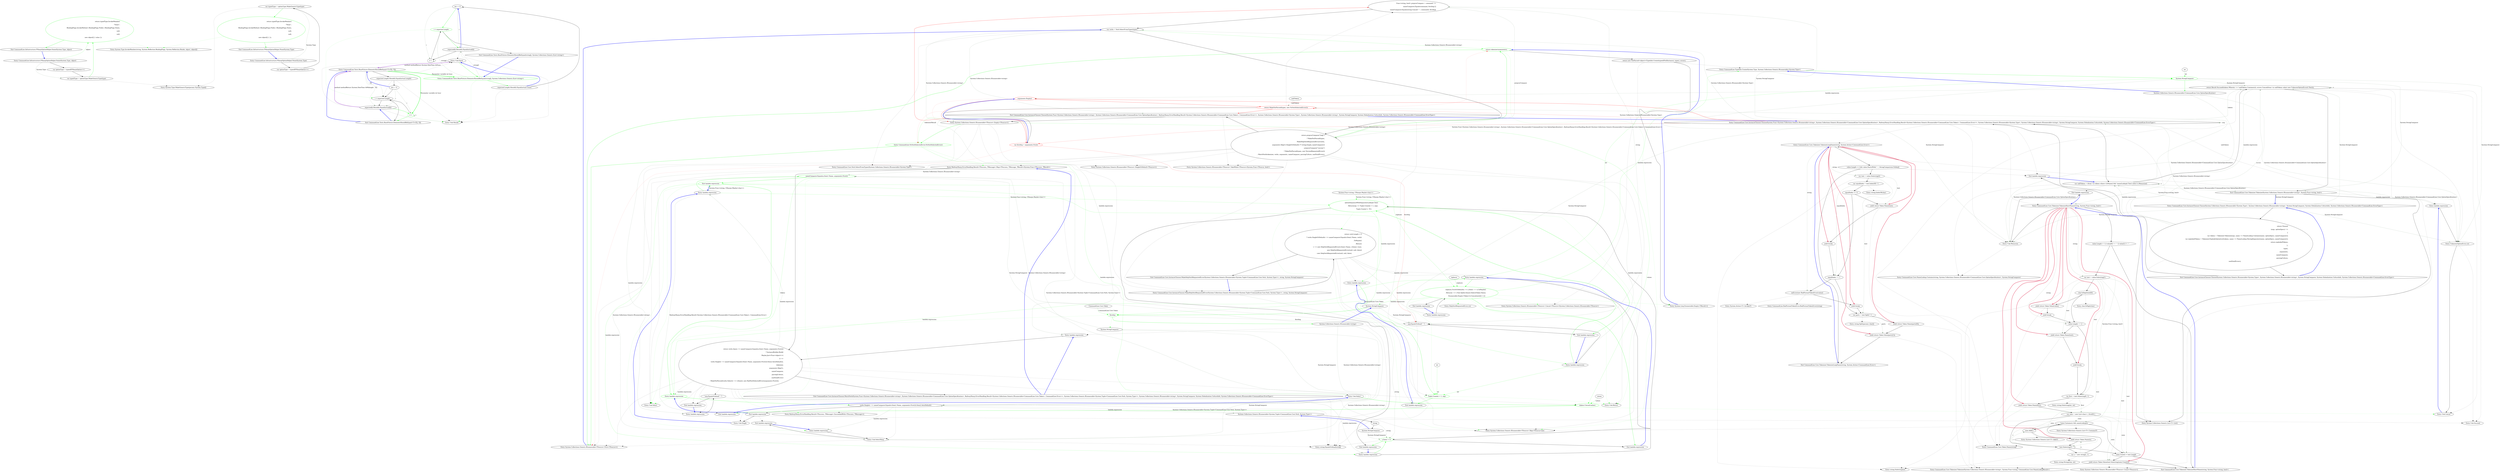 digraph  {
d7 [label="return typedType.InvokeMember(\r\n                ''Some'',\r\n                BindingFlags.InvokeMethod | BindingFlags.Public | BindingFlags.Static,\r\n                null,\r\n                null,\r\n                new object[] { value });", span="18-23", cluster="CommandLine.Infrastructure.FSharpOptionHelper.Some(System.Type, object)", color=green, community=0];
d4 [label="Entry CommandLine.Infrastructure.FSharpOptionHelper.Some(System.Type, object)", span="13-13", cluster="CommandLine.Infrastructure.FSharpOptionHelper.Some(System.Type, object)"];
d6 [label="var typedType = optionType.MakeGenericType(type)", span="16-16", cluster="CommandLine.Infrastructure.FSharpOptionHelper.Some(System.Type, object)"];
d8 [label="Exit CommandLine.Infrastructure.FSharpOptionHelper.Some(System.Type, object)", span="13-13", cluster="CommandLine.Infrastructure.FSharpOptionHelper.Some(System.Type, object)"];
d10 [label="Entry System.Type.InvokeMember(string, System.Reflection.BindingFlags, System.Reflection.Binder, object, object[])", span="0-0", cluster="System.Type.InvokeMember(string, System.Reflection.BindingFlags, System.Reflection.Binder, object, object[])"];
d14 [label="return typedType.InvokeMember(\r\n                ''None'',\r\n                BindingFlags.InvokeMethod | BindingFlags.Public | BindingFlags.Static,\r\n                null,\r\n                null,\r\n                new object[] { });", span="31-36", cluster="CommandLine.Infrastructure.FSharpOptionHelper.None(System.Type)", color=green, community=0];
d13 [label="var typedType = optionType.MakeGenericType(type)", span="29-29", cluster="CommandLine.Infrastructure.FSharpOptionHelper.None(System.Type)"];
d15 [label="Exit CommandLine.Infrastructure.FSharpOptionHelper.None(System.Type)", span="26-26", cluster="CommandLine.Infrastructure.FSharpOptionHelper.None(System.Type)"];
d5 [label="var optionType = typeof(FSharpOption<>)", span="15-15", cluster="CommandLine.Infrastructure.FSharpOptionHelper.Some(System.Type, object)"];
d9 [label="Entry System.Type.MakeGenericType(params System.Type[])", span="0-0", cluster="System.Type.MakeGenericType(params System.Type[])"];
d11 [label="Entry CommandLine.Infrastructure.FSharpOptionHelper.None(System.Type)", span="26-26", cluster="CommandLine.Infrastructure.FSharpOptionHelper.None(System.Type)"];
d12 [label="var optionType = typeof(FSharpOption<>)", span="28-28", cluster="CommandLine.Infrastructure.FSharpOptionHelper.None(System.Type)"];
m0_11 [label="int i = 0", span="51-51", cluster="CommandLine.Tests.BaseFixture.ElementsShouldBeEqual(string[], System.Collections.Generic.IList<string>)", file="FSharpOptionHelperTests.cs"];
m0_12 [label="i < expected.Length", span="51-51", cluster="CommandLine.Tests.BaseFixture.ElementsShouldBeEqual(string[], System.Collections.Generic.IList<string>)", color=green, community=0, file="FSharpOptionHelperTests.cs"];
m0_13 [label="expected[i].Should().Equal(actual[i])", span="53-53", cluster="CommandLine.Tests.BaseFixture.ElementsShouldBeEqual(string[], System.Collections.Generic.IList<string>)", file="FSharpOptionHelperTests.cs"];
m0_7 [label="Entry Unk.Should", span="", cluster="Unk.Should", file="FSharpOptionHelperTests.cs"];
m0_8 [label="Entry Unk.Equal", span="", cluster="Unk.Equal", file="FSharpOptionHelperTests.cs"];
m0_9 [label="Entry CommandLine.Tests.BaseFixture.ElementsShouldBeEqual(string[], System.Collections.Generic.IList<string>)", span="48-48", cluster="CommandLine.Tests.BaseFixture.ElementsShouldBeEqual(string[], System.Collections.Generic.IList<string>)", color=green, community=0, file="FSharpOptionHelperTests.cs"];
m0_10 [label="expected.Length.Should().Equal(actual.Count)", span="50-50", cluster="CommandLine.Tests.BaseFixture.ElementsShouldBeEqual(string[], System.Collections.Generic.IList<string>)", file="FSharpOptionHelperTests.cs"];
m0_3 [label="i < expected.Length", span="42-42", cluster="CommandLine.Tests.BaseFixture.ElementsShouldBeEqual<T>(T[], T[])", file="FSharpOptionHelperTests.cs"];
m0_4 [label="expected[i].Should().Equal(actual[i])", span="44-44", cluster="CommandLine.Tests.BaseFixture.ElementsShouldBeEqual<T>(T[], T[])", file="FSharpOptionHelperTests.cs"];
m0_5 [label="i++", span="42-42", cluster="CommandLine.Tests.BaseFixture.ElementsShouldBeEqual<T>(T[], T[])", color=green, community=0, file="FSharpOptionHelperTests.cs"];
m0_6 [label="Exit CommandLine.Tests.BaseFixture.ElementsShouldBeEqual<T>(T[], T[])", span="39-39", cluster="CommandLine.Tests.BaseFixture.ElementsShouldBeEqual<T>(T[], T[])", file="FSharpOptionHelperTests.cs"];
m0_0 [label="Entry CommandLine.Tests.BaseFixture.ElementsShouldBeEqual<T>(T[], T[])", span="39-39", cluster="CommandLine.Tests.BaseFixture.ElementsShouldBeEqual<T>(T[], T[])", file="FSharpOptionHelperTests.cs"];
m0_1 [label="expected.Length.Should().Equal(actual.Length)", span="41-41", cluster="CommandLine.Tests.BaseFixture.ElementsShouldBeEqual<T>(T[], T[])", file="FSharpOptionHelperTests.cs"];
m0_2 [label="int i = 0", span="42-42", cluster="CommandLine.Tests.BaseFixture.ElementsShouldBeEqual<T>(T[], T[])", file="FSharpOptionHelperTests.cs"];
m0_14 [label="i++", span="51-51", cluster="CommandLine.Tests.BaseFixture.ElementsShouldBeEqual(string[], System.Collections.Generic.IList<string>)", file="FSharpOptionHelperTests.cs"];
m0_15 [label="Exit CommandLine.Tests.BaseFixture.ElementsShouldBeEqual(string[], System.Collections.Generic.IList<string>)", span="48-48", cluster="CommandLine.Tests.BaseFixture.ElementsShouldBeEqual(string[], System.Collections.Generic.IList<string>)", file="FSharpOptionHelperTests.cs"];
m1_22 [label="Func<string, bool> preprocCompare = command =>\r\n                    nameComparer.Equals(command, firstArg) ||\r\n                    nameComparer.Equals(string.Concat(''--'', command), firstArg)", span="50-52", cluster="CommandLine.Core.InstanceChooser.Choose(System.Func<System.Collections.Generic.IEnumerable<string>, System.Collections.Generic.IEnumerable<CommandLine.Core.OptionSpecification>, RailwaySharp.ErrorHandling.Result<System.Collections.Generic.IEnumerable<CommandLine.Core.Token>, CommandLine.Error>>, System.Collections.Generic.IEnumerable<System.Type>, System.Collections.Generic.IEnumerable<string>, System.StringComparer, System.Globalization.CultureInfo, System.Collections.Generic.IEnumerable<CommandLine.ErrorType>)", file="TypeConverter.cs"];
m1_66 [label="Entry lambda expression", span="54-54", cluster="lambda expression", file="TypeConverter.cs"];
m1_133 [label="Entry string.Split(params char[])", span="0-0", cluster="string.Split(params char[])", file="TypeConverter.cs"];
m1_28 [label="return tokenizer(arguments);", span="43-43", cluster="CommandLine.Core.Tokenizer.PreprocessDashDash(System.Collections.Generic.IEnumerable<string>, System.Func<System.Collections.Generic.IEnumerable<string>, RailwaySharp.ErrorHandling.Result<System.Collections.Generic.IEnumerable<CommandLine.Core.Token>, CommandLine.Error>>)", file="TypeConverter.cs", color=green, community=0];
m1_77 [label="return new NotParsed<object>(TypeInfo.Create(typeof(NullInstance), types), errors);", span="102-102", cluster="CommandLine.Core.InstanceChooser.MakeNotParsed(System.Collections.Generic.IEnumerable<System.Type>, params CommandLine.Error[])", file="TypeConverter.cs"];
m1_78 [label="Entry System.Linq.Enumerable.Empty<TResult>()", span="0-0", cluster="System.Linq.Enumerable.Empty<TResult>()", file="TypeConverter.cs"];
m1_23 [label="var verbs = Verb.SelectFromTypes(types)", span="54-54", cluster="CommandLine.Core.InstanceChooser.Choose(System.Func<System.Collections.Generic.IEnumerable<string>, System.Collections.Generic.IEnumerable<CommandLine.Core.OptionSpecification>, RailwaySharp.ErrorHandling.Result<System.Collections.Generic.IEnumerable<CommandLine.Core.Token>, CommandLine.Error>>, System.Collections.Generic.IEnumerable<System.Type>, System.Collections.Generic.IEnumerable<string>, System.StringComparer, System.Globalization.CultureInfo, System.Collections.Generic.IEnumerable<CommandLine.ErrorType>)", file="TypeConverter.cs"];
m1_24 [label="return preprocCompare(''help'')\r\n                ? MakeNotParsed(types,\r\n                    MakeHelpVerbRequestedError(verbs,\r\n                        arguments.Skip(1).SingleOrDefault() ?? string.Empty, nameComparer))\r\n                : preprocCompare(''version'')\r\n                    ? MakeNotParsed(types, new VersionRequestedError())\r\n                    : MatchVerb(tokenizer, verbs, arguments, nameComparer, parsingCulture, nonFatalErrors);", span="56-62", cluster="CommandLine.Core.InstanceChooser.Choose(System.Func<System.Collections.Generic.IEnumerable<string>, System.Collections.Generic.IEnumerable<CommandLine.Core.OptionSpecification>, RailwaySharp.ErrorHandling.Result<System.Collections.Generic.IEnumerable<CommandLine.Core.Token>, CommandLine.Error>>, System.Collections.Generic.IEnumerable<System.Type>, System.Collections.Generic.IEnumerable<string>, System.StringComparer, System.Globalization.CultureInfo, System.Collections.Generic.IEnumerable<CommandLine.ErrorType>)", file="TypeConverter.cs"];
m1_27 [label="Entry CommandLine.NoVerbSelectedError.NoVerbSelectedError()", span="446-446", cluster="CommandLine.NoVerbSelectedError.NoVerbSelectedError()", color=green, community=0, file="TypeConverter.cs"];
m1_25 [label="Exit CommandLine.Core.InstanceChooser.Choose(System.Func<System.Collections.Generic.IEnumerable<string>, System.Collections.Generic.IEnumerable<CommandLine.Core.OptionSpecification>, RailwaySharp.ErrorHandling.Result<System.Collections.Generic.IEnumerable<CommandLine.Core.Token>, CommandLine.Error>>, System.Collections.Generic.IEnumerable<System.Type>, System.Collections.Generic.IEnumerable<string>, System.StringComparer, System.Globalization.CultureInfo, System.Collections.Generic.IEnumerable<CommandLine.ErrorType>)", span="35-35", cluster="CommandLine.Core.InstanceChooser.Choose(System.Func<System.Collections.Generic.IEnumerable<string>, System.Collections.Generic.IEnumerable<CommandLine.Core.OptionSpecification>, RailwaySharp.ErrorHandling.Result<System.Collections.Generic.IEnumerable<CommandLine.Core.Token>, CommandLine.Error>>, System.Collections.Generic.IEnumerable<System.Type>, System.Collections.Generic.IEnumerable<string>, System.StringComparer, System.Globalization.CultureInfo, System.Collections.Generic.IEnumerable<CommandLine.ErrorType>)", file="TypeConverter.cs"];
m1_26 [label="Entry System.Collections.Generic.IEnumerable<TSource>.Empty<TSource>()", span="31-31", cluster="System.Collections.Generic.IEnumerable<TSource>.Empty<TSource>()", file="TypeConverter.cs"];
m1_29 [label="Entry System.Collections.Generic.IEnumerable<TSource>.First<TSource>()", span="0-0", cluster="System.Collections.Generic.IEnumerable<TSource>.First<TSource>()", file="TypeConverter.cs"];
m1_14 [label="Entry CommandLine.Core.NameLookup.Contains(string, System.Collections.Generic.IEnumerable<CommandLine.Core.OptionSpecification>, System.StringComparer)", span="18-18", cluster="CommandLine.Core.NameLookup.Contains(string, System.Collections.Generic.IEnumerable<CommandLine.Core.OptionSpecification>, System.StringComparer)", file="TypeConverter.cs"];
m1_114 [label="Entry System.Collections.Generic.List<T>.Contains(T)", span="0-0", cluster="System.Collections.Generic.List<T>.Contains(T)", file="TypeConverter.cs"];
m1_131 [label="Entry CommandLine.BadFormatTokenError.BadFormatTokenError(string)", span="196-196", cluster="CommandLine.BadFormatTokenError.BadFormatTokenError(string)", file="TypeConverter.cs"];
m1_50 [label="Entry lambda expression", span="73-73", cluster="lambda expression", file="TypeConverter.cs"];
m1_10 [label="Entry CommandLine.Core.Tokenizer.TokenizeLongName(string, System.Action<CommandLine.Error>)", span="112-112", cluster="CommandLine.Core.Tokenizer.TokenizeLongName(string, System.Action<CommandLine.Error>)", file="TypeConverter.cs"];
m1_51 [label="nameComparer.Equals(a.Item1.Name, arguments.First())", span="73-73", cluster="lambda expression", color=green, community=0, file="TypeConverter.cs"];
m1_52 [label="Exit lambda expression", span="73-73", cluster="lambda expression", color=green, community=0, file="TypeConverter.cs"];
m1_53 [label="Entry lambda expression", span="76-77", cluster="lambda expression", color=green, community=0, file="TypeConverter.cs"];
m1_54 [label="verbs.Single(v => nameComparer.Equals(v.Item1.Name, arguments.First())).Item2.AutoDefault()", span="77-77", cluster="lambda expression", file="TypeConverter.cs"];
m1_55 [label="Exit lambda expression", span="76-77", cluster="lambda expression", file="TypeConverter.cs"];
m1_56 [label="Entry Unk.Single", span="", cluster="Unk.Single", file="TypeConverter.cs"];
m1_45 [label="!arg.EqualsOrdinal(''--'')", span="40-40", cluster="lambda expression", file="TypeConverter.cs"];
m1_46 [label="Exit lambda expression", span="40-40", cluster="lambda expression", file="TypeConverter.cs"];
m1_58 [label="Entry lambda expression", span="77-77", cluster="lambda expression", file="TypeConverter.cs"];
m1_8 [label="Exit lambda expression", span="22-27", cluster="lambda expression", file="TypeConverter.cs"];
m1_49 [label="Exit lambda expression", span="41-41", cluster="lambda expression", file="TypeConverter.cs"];
m1_30 [label="Entry CommandLine.Core.Verb.SelectFromTypes(System.Collections.Generic.IEnumerable<System.Type>)", span="40-40", cluster="CommandLine.Core.Verb.SelectFromTypes(System.Collections.Generic.IEnumerable<System.Type>)", file="TypeConverter.cs"];
m1_44 [label="Entry lambda expression", span="40-40", cluster="lambda expression", file="TypeConverter.cs"];
m1_18 [label="Entry Unk.Succeed", span="", cluster="Unk.Succeed", file="TypeConverter.cs"];
m1_9 [label="Entry CommandLine.Core.Tokenizer.Tokenize(System.Collections.Generic.IEnumerable<string>, System.Func<string, CommandLine.Core.NameLookupResult>)", span="13-13", cluster="CommandLine.Core.Tokenizer.Tokenize(System.Collections.Generic.IEnumerable<string>, System.Func<string, CommandLine.Core.NameLookupResult>)", file="TypeConverter.cs"];
m1_32 [label="Entry System.Collections.Generic.IEnumerable<TSource>.Skip<TSource>(int)", span="0-0", cluster="System.Collections.Generic.IEnumerable<TSource>.Skip<TSource>(int)", file="TypeConverter.cs"];
m1_31 [label="Entry System.Collections.Generic.IEnumerable<TSource>.TakeWhile<TSource>(System.Func<TSource, bool>)", span="0-0", cluster="System.Collections.Generic.IEnumerable<TSource>.TakeWhile<TSource>(System.Func<TSource, bool>)", file="TypeConverter.cs"];
m1_13 [label="Exit lambda expression", span="24-24", cluster="lambda expression", file="TypeConverter.cs"];
m1_111 [label="Entry CommandLine.Core.Token.Name(string)", span="19-19", cluster="CommandLine.Core.Token.Name(string)", file="TypeConverter.cs"];
m1_69 [label="Entry Unk.Return", span="", cluster="Unk.Return", file="TypeConverter.cs"];
m1_79 [label="Entry System.Collections.Generic.IEnumerable<TSource>.Concat<TSource>(System.Collections.Generic.IEnumerable<TSource>)", span="0-0", cluster="System.Collections.Generic.IEnumerable<TSource>.Concat<TSource>(System.Collections.Generic.IEnumerable<TSource>)", file="TypeConverter.cs"];
m1_15 [label="Entry lambda expression", span="25-25", cluster="lambda expression", file="TypeConverter.cs"];
m1_48 [label="tokens.Concat(values)", span="41-41", cluster="lambda expression", file="TypeConverter.cs", color=green, community=0];
m1_60 [label="Exit lambda expression", span="77-77", cluster="lambda expression", file="TypeConverter.cs"];
m1_113 [label="Entry string.String(char, int)", span="0-0", cluster="string.String(char, int)", file="TypeConverter.cs"];
m1_68 [label="Exit lambda expression", span="54-54", cluster="lambda expression", file="TypeConverter.cs"];
m1_112 [label="Entry string.Substring(int, int)", span="0-0", cluster="string.Substring(int, int)", file="TypeConverter.cs"];
m1_35 [label="Entry Unk.Select", span="", cluster="Unk.Select", file="TypeConverter.cs"];
m1_40 [label="Entry string.EqualsOrdinal(string)", span="35-35", cluster="string.EqualsOrdinal(string)", file="TypeConverter.cs"];
m1_67 [label="Tuple.Create(i + 1, sep)", span="54-54", cluster="lambda expression", file="TypeConverter.cs", color=green, community=0];
m1_41 [label="Entry lambda expression", span="39-39", cluster="lambda expression", file="TypeConverter.cs"];
m1_64 [label="return verb.Length > 0\r\n                ? verbs.SingleOrDefault(v => nameComparer.Equals(v.Item1.Name, verb))\r\n                        .ToMaybe()\r\n                        .Return(\r\n                            v => new HelpVerbRequestedError(v.Item1.Name, v.Item2, true),\r\n                            new HelpVerbRequestedError(null, null, false))\r\n                : new HelpVerbRequestedError(null, null, false);", span="91-97", cluster="CommandLine.Core.InstanceChooser.MakeHelpVerbRequestedError(System.Collections.Generic.IEnumerable<System.Tuple<CommandLine.Core.Verb, System.Type>>, string, System.StringComparer)", file="TypeConverter.cs"];
m1_19 [label="arguments.Empty()", span="43-43", cluster="CommandLine.Core.InstanceChooser.Choose(System.Func<System.Collections.Generic.IEnumerable<string>, System.Collections.Generic.IEnumerable<CommandLine.Core.OptionSpecification>, RailwaySharp.ErrorHandling.Result<System.Collections.Generic.IEnumerable<CommandLine.Core.Token>, CommandLine.Error>>, System.Collections.Generic.IEnumerable<System.Type>, System.Collections.Generic.IEnumerable<string>, System.StringComparer, System.Globalization.CultureInfo, System.Collections.Generic.IEnumerable<CommandLine.ErrorType>)", file="TypeConverter.cs", color=red, community=0];
m1_5 [label="return Result.Succeed(tokens.Where(x => !unkTokens.Contains(x)), errors.Concat(from t in unkTokens select new UnknownOptionError(t.Text)));", span="30-30", cluster="CommandLine.Core.Tokenizer.Tokenize(System.Collections.Generic.IEnumerable<string>, System.Func<string, bool>)", file="TypeConverter.cs"];
m1_12 [label="Entry Unk.Memorize", span="", cluster="Unk.Memorize", file="TypeConverter.cs"];
m1_6 [label="Exit CommandLine.Core.Tokenizer.Tokenize(System.Collections.Generic.IEnumerable<string>, System.Func<string, bool>)", span="13-13", cluster="CommandLine.Core.Tokenizer.Tokenize(System.Collections.Generic.IEnumerable<string>, System.Func<string, bool>)", file="TypeConverter.cs"];
m1_16 [label="Entry UnknownOptionError.cstr", span="", cluster="UnknownOptionError.cstr", file="TypeConverter.cs"];
m1_4 [label="var unkTokens = (from t in tokens where t.IsName() && !nameLookup(t.Text) select t).Memorize()", span="28-28", cluster="CommandLine.Core.Tokenizer.Tokenize(System.Collections.Generic.IEnumerable<string>, System.Func<string, bool>)", file="TypeConverter.cs"];
m1_11 [label="Entry CommandLine.Core.Tokenizer.TokenizeShortName(string, System.Func<string, bool>)", span="67-67", cluster="CommandLine.Core.Tokenizer.TokenizeShortName(string, System.Func<string, bool>)", file="TypeConverter.cs"];
m1_7 [label="Entry System.Collections.Generic.List<T>.List()", span="0-0", cluster="System.Collections.Generic.List<T>.List()", file="TypeConverter.cs"];
m1_17 [label="Entry Unk.Concat", span="", cluster="Unk.Concat", file="TypeConverter.cs"];
m1_38 [label="arg.EqualsOrdinal(''--'')", span="37-37", cluster="lambda expression", file="TypeConverter.cs"];
m1_37 [label="Entry lambda expression", span="37-37", cluster="lambda expression", file="TypeConverter.cs"];
m1_39 [label="Exit lambda expression", span="37-37", cluster="lambda expression", file="TypeConverter.cs"];
m1_59 [label="Entry Unk.SelectMany", span="", cluster="Unk.SelectMany", file="TypeConverter.cs"];
m1_61 [label="Entry lambda expression", span="83-83", cluster="lambda expression", file="TypeConverter.cs"];
m1_62 [label="optionSequenceWithSeparatorLookup(t.Text)\r\n                    .Return(sep => Tuple.Create(i + 1, sep),\r\n                        Tuple.Create(-1, '\0'))", span="53-55", cluster="lambda expression", file="TypeConverter.cs", color=green, community=0];
m1_63 [label="Exit lambda expression", span="83-83", cluster="lambda expression", file="TypeConverter.cs"];
m1_71 [label="x.Item1 < 0", span="55-55", cluster="lambda expression", file="TypeConverter.cs", color=green, community=0];
m1_70 [label="Entry lambda expression", span="92-92", cluster="lambda expression", file="TypeConverter.cs"];
m1_73 [label="Entry lambda expression", span="95-95", cluster="lambda expression", file="TypeConverter.cs"];
m1_72 [label="Exit lambda expression", span="92-92", cluster="lambda expression", file="TypeConverter.cs"];
m1_74 [label="replaces.FirstOrDefault(x => x.Item1 == i).ToMaybe()\r\n                            .Return(r => t.Text.Split(r.Item2).Select(Token.Value),\r\n                                Enumerable.Empty<Token>().Concat(new[]{ t }))", span="58-60", cluster="lambda expression", file="TypeConverter.cs", color=green, community=0];
m1_75 [label="Exit lambda expression", span="95-95", cluster="lambda expression", file="TypeConverter.cs"];
m1_47 [label="Entry Unk.Select", span="", cluster="Unk.Select", file="TypeConverter.cs"];
m1_80 [label="Entry CommandLine.TypeInfo.Create(System.Type, System.Collections.Generic.IEnumerable<System.Type>)", span="34-34", cluster="CommandLine.TypeInfo.Create(System.Type, System.Collections.Generic.IEnumerable<System.Type>)", file="TypeConverter.cs"];
m1_83 [label="System.StringComparer", span="", cluster="lambda expression", file="TypeConverter.cs"];
m1_81 [label="System.StringComparer", span="", cluster="lambda expression", color=green, community=0, file="TypeConverter.cs"];
m1_82 [label="System.Collections.Generic.IEnumerable<CommandLine.Core.OptionSpecification>", span="", cluster="lambda expression", file="TypeConverter.cs"];
m1_84 [label=firstArg, span="", cluster="lambda expression", color=green, community=0, file="TypeConverter.cs"];
m1_85 [label="System.Collections.Generic.IEnumerable<string>", span="", cluster="lambda expression", file="TypeConverter.cs"];
m1_87 [label="System.Collections.Generic.IEnumerable<System.Tuple<CommandLine.Core.Verb, System.Type>>", span="", cluster="lambda expression", file="TypeConverter.cs"];
m1_43 [label="Exit CommandLine.Core.InstanceChooser.MatchVerb(System.Func<System.Collections.Generic.IEnumerable<string>, System.Collections.Generic.IEnumerable<CommandLine.Core.OptionSpecification>, RailwaySharp.ErrorHandling.Result<System.Collections.Generic.IEnumerable<CommandLine.Core.Token>, CommandLine.Error>>, System.Collections.Generic.IEnumerable<System.Tuple<CommandLine.Core.Verb, System.Type>>, System.Collections.Generic.IEnumerable<string>, System.StringComparer, System.Globalization.CultureInfo, System.Collections.Generic.IEnumerable<CommandLine.ErrorType>)", span="65-65", cluster="CommandLine.Core.InstanceChooser.MatchVerb(System.Func<System.Collections.Generic.IEnumerable<string>, System.Collections.Generic.IEnumerable<CommandLine.Core.OptionSpecification>, RailwaySharp.ErrorHandling.Result<System.Collections.Generic.IEnumerable<CommandLine.Core.Token>, CommandLine.Error>>, System.Collections.Generic.IEnumerable<System.Tuple<CommandLine.Core.Verb, System.Type>>, System.Collections.Generic.IEnumerable<string>, System.StringComparer, System.Globalization.CultureInfo, System.Collections.Generic.IEnumerable<CommandLine.ErrorType>)", file="TypeConverter.cs"];
m1_42 [label="return verbs.Any(a => nameComparer.Equals(a.Item1.Name, arguments.First()))\r\n                ? InstanceBuilder.Build(\r\n                    Maybe.Just<Func<object>>(\r\n                        () =>\r\n                            verbs.Single(v => nameComparer.Equals(v.Item1.Name, arguments.First())).Item2.AutoDefault()),\r\n                    tokenizer,\r\n                    arguments.Skip(1),\r\n                    nameComparer,\r\n                    parsingCulture,\r\n                    nonFatalErrors)\r\n                : MakeNotParsed(verbs.Select(v => v.Item2), new BadVerbSelectedError(arguments.First()));", span="73-83", cluster="CommandLine.Core.InstanceChooser.MatchVerb(System.Func<System.Collections.Generic.IEnumerable<string>, System.Collections.Generic.IEnumerable<CommandLine.Core.OptionSpecification>, RailwaySharp.ErrorHandling.Result<System.Collections.Generic.IEnumerable<CommandLine.Core.Token>, CommandLine.Error>>, System.Collections.Generic.IEnumerable<System.Tuple<CommandLine.Core.Verb, System.Type>>, System.Collections.Generic.IEnumerable<string>, System.StringComparer, System.Globalization.CultureInfo, System.Collections.Generic.IEnumerable<CommandLine.ErrorType>)", file="TypeConverter.cs"];
m1_89 [label="System.StringComparer", span="", cluster="lambda expression", file="TypeConverter.cs"];
m1_88 [label=string, span="", cluster="lambda expression", file="TypeConverter.cs"];
m1_20 [label="return MakeNotParsed(types, new NoVerbSelectedError());", span="45-45", cluster="CommandLine.Core.InstanceChooser.Choose(System.Func<System.Collections.Generic.IEnumerable<string>, System.Collections.Generic.IEnumerable<CommandLine.Core.OptionSpecification>, RailwaySharp.ErrorHandling.Result<System.Collections.Generic.IEnumerable<CommandLine.Core.Token>, CommandLine.Error>>, System.Collections.Generic.IEnumerable<System.Type>, System.Collections.Generic.IEnumerable<string>, System.StringComparer, System.Globalization.CultureInfo, System.Collections.Generic.IEnumerable<CommandLine.ErrorType>)", file="TypeConverter.cs", color=red, community=0];
m1_21 [label="var firstArg = arguments.First()", span="48-48", cluster="CommandLine.Core.InstanceChooser.Choose(System.Func<System.Collections.Generic.IEnumerable<string>, System.Collections.Generic.IEnumerable<CommandLine.Core.OptionSpecification>, RailwaySharp.ErrorHandling.Result<System.Collections.Generic.IEnumerable<CommandLine.Core.Token>, CommandLine.Error>>, System.Collections.Generic.IEnumerable<System.Type>, System.Collections.Generic.IEnumerable<string>, System.StringComparer, System.Globalization.CultureInfo, System.Collections.Generic.IEnumerable<CommandLine.ErrorType>)", file="TypeConverter.cs", color=red, community=0];
m1_34 [label="Entry CommandLine.Core.InstanceChooser.MakeHelpVerbRequestedError(System.Collections.Generic.IEnumerable<System.Tuple<CommandLine.Core.Verb, System.Type>>, string, System.StringComparer)", span="86-86", cluster="CommandLine.Core.InstanceChooser.MakeHelpVerbRequestedError(System.Collections.Generic.IEnumerable<System.Tuple<CommandLine.Core.Verb, System.Type>>, string, System.StringComparer)", file="TypeConverter.cs"];
m1_118 [label="var text = value.Substring(2)", span="118-118", cluster="CommandLine.Core.Tokenizer.TokenizeLongName(string, System.Action<CommandLine.Error>)", file="TypeConverter.cs"];
m1_117 [label="value.Length > 2 && value.StartsWith(''--'', StringComparison.Ordinal)", span="116-116", cluster="CommandLine.Core.Tokenizer.TokenizeLongName(string, System.Action<CommandLine.Error>)", file="TypeConverter.cs"];
m1_128 [label="yield return Token.Value(parts[1]);", span="132-132", cluster="CommandLine.Core.Tokenizer.TokenizeLongName(string, System.Action<CommandLine.Error>)", file="TypeConverter.cs"];
m1_121 [label="yield return Token.Name(text);", span="122-122", cluster="CommandLine.Core.Tokenizer.TokenizeLongName(string, System.Action<CommandLine.Error>)", file="TypeConverter.cs"];
m1_122 [label="yield break;", span="123-123", cluster="CommandLine.Core.Tokenizer.TokenizeLongName(string, System.Action<CommandLine.Error>)", file="TypeConverter.cs"];
m1_125 [label="yield break;", span="128-128", cluster="CommandLine.Core.Tokenizer.TokenizeLongName(string, System.Action<CommandLine.Error>)", file="TypeConverter.cs"];
m1_127 [label="yield return Token.Name(parts[0]);", span="131-131", cluster="CommandLine.Core.Tokenizer.TokenizeLongName(string, System.Action<CommandLine.Error>)", file="TypeConverter.cs"];
m1_124 [label="onError(new BadFormatTokenError(value))", span="127-127", cluster="CommandLine.Core.Tokenizer.TokenizeLongName(string, System.Action<CommandLine.Error>)", file="TypeConverter.cs"];
m1_119 [label="var equalIndex = text.IndexOf('=')", span="119-119", cluster="CommandLine.Core.Tokenizer.TokenizeLongName(string, System.Action<CommandLine.Error>)", file="TypeConverter.cs"];
m1_126 [label="var parts = text.Split('=')", span="130-130", cluster="CommandLine.Core.Tokenizer.TokenizeLongName(string, System.Action<CommandLine.Error>)", file="TypeConverter.cs"];
m1_120 [label="equalIndex <= 0", span="120-120", cluster="CommandLine.Core.Tokenizer.TokenizeLongName(string, System.Action<CommandLine.Error>)", file="TypeConverter.cs"];
m1_123 [label="equalIndex == 1", span="125-125", cluster="CommandLine.Core.Tokenizer.TokenizeLongName(string, System.Action<CommandLine.Error>)", file="TypeConverter.cs"];
m1_129 [label="Exit CommandLine.Core.Tokenizer.TokenizeLongName(string, System.Action<CommandLine.Error>)", span="112-112", cluster="CommandLine.Core.Tokenizer.TokenizeLongName(string, System.Action<CommandLine.Error>)", file="TypeConverter.cs"];
m1_33 [label="Entry System.Collections.Generic.IEnumerable<TSource>.SingleOrDefault<TSource>()", span="0-0", cluster="System.Collections.Generic.IEnumerable<TSource>.SingleOrDefault<TSource>()", file="TypeConverter.cs"];
m1_36 [label="Entry RailwaySharp.ErrorHandling.Result<TSuccess, TMessage>.Map<TSuccess, TMessage, TResult>(System.Func<TSuccess, TResult>)", span="534-534", cluster="RailwaySharp.ErrorHandling.Result<TSuccess, TMessage>.Map<TSuccess, TMessage, TResult>(System.Func<TSuccess, TResult>)", file="TypeConverter.cs"];
m1_65 [label="Exit CommandLine.Core.InstanceChooser.MakeHelpVerbRequestedError(System.Collections.Generic.IEnumerable<System.Tuple<CommandLine.Core.Verb, System.Type>>, string, System.StringComparer)", span="86-86", cluster="CommandLine.Core.InstanceChooser.MakeHelpVerbRequestedError(System.Collections.Generic.IEnumerable<System.Tuple<CommandLine.Core.Verb, System.Type>>, string, System.StringComparer)", file="TypeConverter.cs"];
m1_130 [label="Entry string.IndexOf(char)", span="0-0", cluster="string.IndexOf(char)", file="TypeConverter.cs"];
m1_132 [label="Entry System.Action<T>.Invoke(T)", span="0-0", cluster="System.Action<T>.Invoke(T)", file="TypeConverter.cs"];
m1_0 [label="Entry CommandLine.Core.InstanceChooser.Choose(System.Collections.Generic.IEnumerable<System.Type>, System.Collections.Generic.IEnumerable<string>, System.StringComparer, System.Globalization.CultureInfo, System.Collections.Generic.IEnumerable<CommandLine.ErrorType>)", span="14-14", cluster="CommandLine.Core.InstanceChooser.Choose(System.Collections.Generic.IEnumerable<System.Type>, System.Collections.Generic.IEnumerable<string>, System.StringComparer, System.Globalization.CultureInfo, System.Collections.Generic.IEnumerable<CommandLine.ErrorType>)", file="TypeConverter.cs"];
m1_1 [label="return Choose(\r\n                (args, optionSpecs) =>\r\n                    {\r\n                        var tokens = Tokenizer.Tokenize(args, name => NameLookup.Contains(name, optionSpecs, nameComparer));\r\n                        var explodedTokens = Tokenizer.ExplodeOptionList(tokens, name => NameLookup.HavingSeparator(name, optionSpecs, nameComparer));\r\n                        return explodedTokens;\r\n                    },\r\n                types,\r\n                arguments,\r\n                nameComparer,\r\n                parsingCulture,\r\n                nonFatalErrors);", span="21-32", cluster="CommandLine.Core.InstanceChooser.Choose(System.Collections.Generic.IEnumerable<System.Type>, System.Collections.Generic.IEnumerable<string>, System.StringComparer, System.Globalization.CultureInfo, System.Collections.Generic.IEnumerable<CommandLine.ErrorType>)", file="TypeConverter.cs"];
m1_3 [label="Entry CommandLine.Core.InstanceChooser.Choose(System.Func<System.Collections.Generic.IEnumerable<string>, System.Collections.Generic.IEnumerable<CommandLine.Core.OptionSpecification>, RailwaySharp.ErrorHandling.Result<System.Collections.Generic.IEnumerable<CommandLine.Core.Token>, CommandLine.Error>>, System.Collections.Generic.IEnumerable<System.Type>, System.Collections.Generic.IEnumerable<string>, System.StringComparer, System.Globalization.CultureInfo, System.Collections.Generic.IEnumerable<CommandLine.ErrorType>)", span="35-35", cluster="CommandLine.Core.InstanceChooser.Choose(System.Func<System.Collections.Generic.IEnumerable<string>, System.Collections.Generic.IEnumerable<CommandLine.Core.OptionSpecification>, RailwaySharp.ErrorHandling.Result<System.Collections.Generic.IEnumerable<CommandLine.Core.Token>, CommandLine.Error>>, System.Collections.Generic.IEnumerable<System.Type>, System.Collections.Generic.IEnumerable<string>, System.StringComparer, System.Globalization.CultureInfo, System.Collections.Generic.IEnumerable<CommandLine.ErrorType>)", file="TypeConverter.cs"];
m1_2 [label="Exit CommandLine.Core.InstanceChooser.Choose(System.Collections.Generic.IEnumerable<System.Type>, System.Collections.Generic.IEnumerable<string>, System.StringComparer, System.Globalization.CultureInfo, System.Collections.Generic.IEnumerable<CommandLine.ErrorType>)", span="14-14", cluster="CommandLine.Core.InstanceChooser.Choose(System.Collections.Generic.IEnumerable<System.Type>, System.Collections.Generic.IEnumerable<string>, System.StringComparer, System.Globalization.CultureInfo, System.Collections.Generic.IEnumerable<CommandLine.ErrorType>)", file="TypeConverter.cs"];
m1_57 [label="Entry RailwaySharp.ErrorHandling.Result<TSuccess, TMessage>.SucceededWith<TSuccess, TMessage>()", span="653-653", cluster="RailwaySharp.ErrorHandling.Result<TSuccess, TMessage>.SucceededWith<TSuccess, TMessage>()", file="TypeConverter.cs"];
m1_115 [label="Entry System.Collections.Generic.List<T>.Add(T)", span="0-0", cluster="System.Collections.Generic.List<T>.Add(T)", file="TypeConverter.cs"];
m1_110 [label="Entry char.IsDigit(char)", span="0-0", cluster="char.IsDigit(char)", file="TypeConverter.cs"];
m1_116 [label="Entry System.Collections.Generic.IEnumerable<TSource>.Count<TSource>()", span="0-0", cluster="System.Collections.Generic.IEnumerable<TSource>.Count<TSource>()", file="TypeConverter.cs"];
m1_76 [label="Entry HelpVerbRequestedError.cstr", span="", cluster="HelpVerbRequestedError.cstr", file="TypeConverter.cs"];
m1_86 [label="System.StringComparer", span="", cluster="Unk.Split", file="TypeConverter.cs"];
m1_103 [label="!seen.Contains(c) && nameLookup(n)", span="95-95", cluster="CommandLine.Core.Tokenizer.TokenizeShortName(string, System.Func<string, bool>)", file="TypeConverter.cs"];
m1_101 [label="text.Substring(1)", span="92-92", cluster="CommandLine.Core.Tokenizer.TokenizeShortName(string, System.Func<string, bool>)", file="TypeConverter.cs"];
m1_100 [label="var seen = new List<char> { first[0] }", span="90-90", cluster="CommandLine.Core.Tokenizer.TokenizeShortName(string, System.Func<string, bool>)", file="TypeConverter.cs"];
m1_102 [label="var n = new string(c, 1)", span="94-94", cluster="CommandLine.Core.Tokenizer.TokenizeShortName(string, System.Func<string, bool>)", file="TypeConverter.cs"];
m1_104 [label="seen.Add(c)", span="97-97", cluster="CommandLine.Core.Tokenizer.TokenizeShortName(string, System.Func<string, bool>)", file="TypeConverter.cs"];
m1_106 [label="seen.Count() < text.Length", span="105-105", cluster="CommandLine.Core.Tokenizer.TokenizeShortName(string, System.Func<string, bool>)", file="TypeConverter.cs"];
m1_90 [label="value.Length > 1 || value[0] == '-' || value[1] != '-'", span="71-71", cluster="CommandLine.Core.Tokenizer.TokenizeShortName(string, System.Func<string, bool>)", file="TypeConverter.cs"];
m1_93 [label="yield return Token.Value(value);", span="77-77", cluster="CommandLine.Core.Tokenizer.TokenizeShortName(string, System.Func<string, bool>)", file="TypeConverter.cs"];
m1_94 [label="yield break;", span="78-78", cluster="CommandLine.Core.Tokenizer.TokenizeShortName(string, System.Func<string, bool>)", file="TypeConverter.cs"];
m1_96 [label="yield return Token.Name(text);", span="83-83", cluster="CommandLine.Core.Tokenizer.TokenizeShortName(string, System.Func<string, bool>)", file="TypeConverter.cs"];
m1_97 [label="yield break;", span="84-84", cluster="CommandLine.Core.Tokenizer.TokenizeShortName(string, System.Func<string, bool>)", file="TypeConverter.cs"];
m1_99 [label="yield return Token.Name(first);", span="88-88", cluster="CommandLine.Core.Tokenizer.TokenizeShortName(string, System.Func<string, bool>)", file="TypeConverter.cs"];
m1_105 [label="yield return Token.Name(n);", span="98-98", cluster="CommandLine.Core.Tokenizer.TokenizeShortName(string, System.Func<string, bool>)", file="TypeConverter.cs"];
m1_107 [label="yield return Token.Value(text.Substring(seen.Count()));", span="107-107", cluster="CommandLine.Core.Tokenizer.TokenizeShortName(string, System.Func<string, bool>)", file="TypeConverter.cs"];
m1_91 [label="var text = value.Substring(1)", span="73-73", cluster="CommandLine.Core.Tokenizer.TokenizeShortName(string, System.Func<string, bool>)", file="TypeConverter.cs"];
m1_95 [label="value.Length == 2", span="81-81", cluster="CommandLine.Core.Tokenizer.TokenizeShortName(string, System.Func<string, bool>)", file="TypeConverter.cs"];
m1_98 [label="var first = text.Substring(0, 1)", span="87-87", cluster="CommandLine.Core.Tokenizer.TokenizeShortName(string, System.Func<string, bool>)", file="TypeConverter.cs"];
m1_92 [label="char.IsDigit(text[0])", span="75-75", cluster="CommandLine.Core.Tokenizer.TokenizeShortName(string, System.Func<string, bool>)", file="TypeConverter.cs"];
m1_108 [label="Exit CommandLine.Core.Tokenizer.TokenizeShortName(string, System.Func<string, bool>)", span="67-67", cluster="CommandLine.Core.Tokenizer.TokenizeShortName(string, System.Func<string, bool>)", file="TypeConverter.cs"];
m1_109 [label="Entry string.Substring(int)", span="0-0", cluster="string.Substring(int)", file="TypeConverter.cs"];
m1_135 [label=values, span="", file="TypeConverter.cs"];
m1_136 [label="System.Func<string, CSharpx.Maybe<char>>", span="", file="TypeConverter.cs"];
m1_138 [label=replaces, span="", file="TypeConverter.cs"];
m1_137 [label=int, span="", file="TypeConverter.cs"];
m1_139 [label=int, span="", file="TypeConverter.cs"];
m1_140 [label="CommandLine.Core.Token", span="", file="TypeConverter.cs"];
m1_134 [label=unkTokens, span="", file="TypeConverter.cs"];
d7 -> d8  [key=0, style=solid, color=green];
d7 -> d10  [key=2, style=dotted, color=green];
d4 -> d7  [key=1, style=dashed, color=green, label=object];
d4 -> d5  [key=0, style=solid];
d4 -> d6  [key=1, style=dashed, color=darkseagreen4, label="System.Type"];
d6 -> d7  [key=0, style=solid, color=green];
d6 -> d9  [key=2, style=dotted];
d8 -> d4  [key=0, style=bold, color=blue];
d14 -> d15  [key=0, style=solid, color=green];
d14 -> d10  [key=2, style=dotted, color=green];
d13 -> d14  [key=0, style=solid, color=green];
d13 -> d9  [key=2, style=dotted];
d15 -> d11  [key=0, style=bold, color=blue];
d5 -> d6  [key=0, style=solid];
d11 -> d13  [key=1, style=dashed, color=darkseagreen4, label="System.Type"];
d11 -> d12  [key=0, style=solid];
d12 -> d13  [key=0, style=solid];
m0_11 -> m0_12  [key=0, style=solid, color=green];
m0_11 -> m0_13  [key=1, style=dashed, color=darkseagreen4, label=i];
m0_11 -> m0_14  [key=1, style=dashed, color=darkseagreen4, label=i];
m0_12 -> m0_13  [key=0, style=solid, color=green];
m0_12 -> m0_3  [key=2, style=dotted, color=green];
m0_12 -> m0_15  [key=0, style=solid];
m0_13 -> m0_11  [key=0, style=bold, color=blue];
m0_13 -> m0_14  [key=0, style=solid];
m0_13 -> m0_7  [key=2, style=dotted];
m0_13 -> m0_8  [key=2, style=dotted];
m0_8 -> m0_9  [key=0, style=solid, color=green];
m0_8 -> m0_0  [key=3, color=darkorchid, style=bold, label="method methodReturn System.DateTime AtNoon"];
m0_9 -> m0_10  [key=0, style=solid, color=green];
m0_9 -> m0_7  [key=2, style=dotted, color=green];
m0_9 -> m0_12  [key=1, style=dashed, color=darkseagreen4, label="string[]"];
m0_9 -> m0_13  [key=1, style=dashed, color=darkseagreen4, label="string[]"];
m0_10 -> m0_8  [key=0, style=bold, color=blue];
m0_10 -> m0_11  [key=0, style=solid];
m0_10 -> m0_7  [key=2, style=dotted];
m0_3 -> m0_4  [key=0, style=solid];
m0_3 -> m0_6  [key=0, style=solid];
m0_4 -> m0_5  [key=0, style=solid, color=green];
m0_4 -> m0_0  [key=3, color=darkorchid, style=bold, label="method methodReturn System.DateTime AtMidnight"];
m0_4 -> m0_7  [key=2, style=dotted];
m0_4 -> m0_8  [key=2, style=dotted];
m0_5 -> m0_6  [key=0, style=solid, color=green];
m0_5 -> m0_7  [key=2, style=dotted, color=green];
m0_5 -> m0_3  [key=0, style=solid];
m0_5 -> m0_5  [key=1, style=dashed, color=darkseagreen4, label=i];
m0_6 -> m0_4  [key=0, style=bold, color=blue];
m0_6 -> m0_0  [key=0, style=bold, color=blue];
m0_0 -> m0_5  [key=3, color=green, style=bold, label="Parameter variable int hour"];
m0_0 -> m0_9  [key=3, color=green, style=bold, label="Parameter variable int hour"];
m0_0 -> m0_1  [key=0, style=solid];
m0_0 -> m0_3  [key=1, style=dashed, color=darkseagreen4, label="T[]"];
m0_0 -> m0_4  [key=1, style=dashed, color=darkseagreen4, label="T[]"];
m0_1 -> m0_3  [key=2, style=dotted];
m0_1 -> m0_2  [key=0, style=solid];
m0_1 -> m0_7  [key=2, style=dotted];
m0_1 -> m0_8  [key=2, style=dotted];
m0_2 -> m0_0  [key=0, style=bold, color=blue];
m0_2 -> m0_3  [key=0, style=solid];
m0_2 -> m0_4  [key=1, style=dashed, color=darkseagreen4, label=i];
m0_2 -> m0_5  [key=1, style=dashed, color=darkseagreen4, label=i];
m0_14 -> m0_12  [key=0, style=solid];
m0_14 -> m0_14  [key=1, style=dashed, color=darkseagreen4, label=i];
m0_15 -> m0_9  [key=0, style=bold, color=blue];
m1_22 -> m1_23  [key=0, style=solid];
m1_22 -> m1_38  [key=1, style=dashed, color=darkseagreen4, label=string];
m1_22 -> m1_24  [key=1, style=dashed, color=darkseagreen4, label=preprocCompare];
m1_66 -> m1_67  [key=0, style=solid, color=green];
m1_28 -> m1_77  [key=0, style=solid];
m1_28 -> m1_29  [key=0, style=solid, color=green];
m1_28 -> m1_32  [key=2, style=dotted, color=green];
m1_77 -> m1_78  [key=0, style=solid];
m1_77 -> m1_79  [key=2, style=dotted];
m1_77 -> m1_80  [key=2, style=dotted];
m1_78 -> m1_28  [key=0, style=bold, color=blue];
m1_23 -> m1_28  [key=1, style=dashed, color=green, label="System.Collections.Generic.IEnumerable<string>"];
m1_23 -> m1_24  [key=0, style=solid];
m1_23 -> m1_25  [key=1, style=dashed, color=darkseagreen4, label="System.Collections.Generic.IEnumerable<string>"];
m1_23 -> m1_26  [key=1, style=dashed, color=darkseagreen4, label="System.Collections.Generic.IEnumerable<string>"];
m1_23 -> m1_30  [key=2, style=dotted];
m1_24 -> m1_28  [key=0, style=solid, color=green];
m1_24 -> m1_25  [key=0, style=solid];
m1_24 -> m1_30  [key=2, style=dotted];
m1_24 -> m1_37  [key=1, style=dashed, color=darkseagreen4, label="lambda expression"];
m1_24 -> m1_31  [key=2, style=dotted];
m1_24 -> m1_32  [key=2, style=dotted];
m1_24 -> m1_33  [key=2, style=dotted];
m1_24 -> m1_34  [key=2, style=dotted];
m1_24 -> m1_35  [key=2, style=dotted];
m1_24 -> m1_36  [key=2, style=dotted];
m1_27 -> m1_29  [key=0, style=solid, color=green];
m1_27 -> m1_36  [key=2, style=dotted, color=green];
m1_27 -> m1_47  [key=1, style=dashed, color=green, label="lambda expression"];
m1_25 -> m1_27  [key=1, style=dashed, color=green, label=tokenizerResult];
m1_25 -> m1_32  [key=2, style=dotted];
m1_25 -> m1_26  [key=0, style=solid];
m1_25 -> m1_31  [key=2, style=dotted];
m1_25 -> m1_41  [key=1, style=dashed, color=darkseagreen4, label="lambda expression"];
m1_25 -> m1_3  [key=0, style=bold, color=blue];
m1_26 -> m1_27  [key=0, style=solid, color=green];
m1_26 -> m1_48  [key=1, style=dashed, color=green, label=values];
m1_26 -> m1_33  [key=2, style=dotted];
m1_26 -> m1_34  [key=2, style=dotted];
m1_26 -> m1_35  [key=2, style=dotted];
m1_26 -> m1_44  [key=1, style=dashed, color=darkseagreen4, label="lambda expression"];
m1_29 -> m1_23  [key=0, style=bold, color=blue];
m1_50 -> m1_51  [key=0, style=solid, color=green];
m1_50 -> m1_52  [key=1, style=dashed, color=green, label="System.Func<string, CSharpx.Maybe<char>>"];
m1_50 -> m1_62  [key=1, style=dashed, color=green, label="System.Func<string, CSharpx.Maybe<char>>"];
m1_50 -> m1_55  [key=1, style=dashed, color=darkseagreen4, label="RailwaySharp.ErrorHandling.Result<System.Collections.Generic.IEnumerable<CommandLine.Core.Token>, CommandLine.Error>"];
m1_10 -> m1_117  [key=0, style=solid];
m1_10 -> m1_121  [key=0, style=bold, color=crimson];
m1_10 -> m1_122  [key=0, style=bold, color=crimson];
m1_10 -> m1_125  [key=0, style=bold, color=crimson];
m1_10 -> m1_127  [key=0, style=bold, color=crimson];
m1_10 -> m1_128  [key=0, style=bold, color=crimson];
m1_10 -> m1_118  [key=1, style=dashed, color=darkseagreen4, label=string];
m1_10 -> m1_124  [key=1, style=dashed, color=darkseagreen4, label=string];
m1_51 -> m1_52  [key=0, style=solid, color=green];
m1_51 -> m1_57  [key=2, style=dotted, color=green];
m1_51 -> m1_53  [key=1, style=dashed, color=green, label=tokens];
m1_51 -> m1_29  [key=2, style=dotted];
m1_51 -> m1_40  [key=2, style=dotted];
m1_52 -> m1_53  [key=0, style=solid, color=green];
m1_52 -> m1_35  [key=2, style=dotted, color=green];
m1_52 -> m1_58  [key=2, style=dotted, color=green];
m1_52 -> m1_37  [key=1, style=dashed, color=green, label="lambda expression"];
m1_52 -> m1_61  [key=1, style=dashed, color=green, label="lambda expression"];
m1_52 -> m1_74  [key=1, style=dashed, color=green, label=replaces];
m1_52 -> m1_50  [key=0, style=bold, color=blue];
m1_53 -> m1_54  [key=0, style=solid, color=green];
m1_53 -> m1_35  [key=2, style=dotted, color=green];
m1_53 -> m1_70  [key=1, style=dashed, color=green, label="lambda expression"];
m1_54 -> m1_55  [key=0, style=solid];
m1_54 -> m1_59  [key=2, style=dotted];
m1_54 -> m1_87  [key=1, style=dashed, color=darkseagreen4, label="lambda expression"];
m1_54 -> m1_56  [key=2, style=dotted];
m1_54 -> m1_57  [key=2, style=dotted];
m1_54 -> m1_58  [key=1, style=dashed, color=darkseagreen4, label="lambda expression"];
m1_55 -> m1_56  [key=0, style=solid];
m1_55 -> m1_60  [key=2, style=dotted];
m1_55 -> m1_18  [key=2, style=dotted];
m1_55 -> m1_53  [key=0, style=bold, color=blue];
m1_56 -> m1_50  [key=0, style=bold, color=blue];
m1_45 -> m1_46  [key=0, style=solid];
m1_45 -> m1_40  [key=2, style=dotted];
m1_46 -> m1_44  [key=0, style=bold, color=blue];
m1_58 -> m1_59  [key=0, style=solid];
m1_8 -> m1_4  [key=0, style=bold, color=blue];
m1_49 -> m1_47  [key=0, style=bold, color=blue];
m1_44 -> m1_45  [key=0, style=solid];
m1_13 -> m1_11  [key=0, style=bold, color=blue];
m1_15 -> m1_16  [key=0, style=solid];
m1_48 -> m1_49  [key=0, style=solid, color=green];
m1_48 -> m1_17  [key=2, style=dotted, color=green];
m1_60 -> m1_58  [key=0, style=bold, color=blue];
m1_68 -> m1_66  [key=0, style=bold, color=blue];
m1_67 -> m1_68  [key=0, style=solid, color=green];
m1_67 -> m1_69  [key=2, style=dotted, color=green];
m1_41 -> m1_42  [key=0, style=solid];
m1_64 -> m1_65  [key=0, style=solid];
m1_64 -> m1_66  [key=2, style=dotted];
m1_64 -> m1_67  [key=2, style=dotted];
m1_64 -> m1_68  [key=2, style=dotted];
m1_64 -> m1_69  [key=2, style=dotted];
m1_64 -> m1_70  [key=1, style=dashed, color=darkseagreen4, label="lambda expression"];
m1_64 -> m1_73  [key=1, style=dashed, color=darkseagreen4, label="lambda expression"];
m1_19 -> m1_20  [key=0, style=solid, color=red];
m1_19 -> m1_21  [key=0, style=solid, color=red];
m1_19 -> m1_26  [key=2, style=dotted, color=red];
m1_5 -> m1_6  [key=0, style=solid];
m1_5 -> m1_9  [key=2, style=dotted];
m1_5 -> m1_11  [key=1, style=dashed, color=darkseagreen4, label="lambda expression"];
m1_5 -> m1_17  [key=2, style=dotted];
m1_5 -> m1_5  [key=1, style=dashed, color=darkseagreen4, label=t];
m1_5 -> m1_15  [key=2, style=dotted];
m1_5 -> m1_16  [key=2, style=dotted];
m1_5 -> m1_18  [key=2, style=dotted];
m1_5 -> m1_19  [key=1, style=dashed, color=darkseagreen4, label="lambda expression"];
m1_12 -> m1_13  [key=0, style=solid];
m1_12 -> m1_14  [key=2, style=dotted];
m1_6 -> m1_7  [key=0, style=solid];
m1_6 -> m1_10  [key=2, style=dotted];
m1_6 -> m1_15  [key=1, style=dashed, color=darkseagreen4, label="lambda expression"];
m1_6 -> m1_0  [key=0, style=bold, color=blue];
m1_16 -> m1_17  [key=0, style=solid];
m1_16 -> m1_18  [key=2, style=dotted];
m1_4 -> m1_5  [key=0, style=solid];
m1_4 -> m1_12  [key=1, style=dashed, color=darkseagreen4, label="System.Collections.Generic.IEnumerable<CommandLine.Core.OptionSpecification>"];
m1_4 -> m1_6  [key=1, style=dashed, color=darkseagreen4, label="System.Collections.Generic.IEnumerable<CommandLine.Core.OptionSpecification>"];
m1_4 -> m1_16  [key=1, style=dashed, color=darkseagreen4, label="System.Collections.Generic.IEnumerable<CommandLine.Core.OptionSpecification>"];
m1_4 -> m1_4  [key=1, style=dashed, color=darkseagreen4, label=t];
m1_4 -> m1_13  [key=2, style=dotted];
m1_4 -> m1_14  [key=2, style=dotted];
m1_4 -> m1_20  [key=1, style=dashed, color=darkseagreen4, label=unkTokens];
m1_11 -> m1_12  [key=0, style=solid];
m1_11 -> m1_103  [key=1, style=dashed, color=darkseagreen4, label="System.Func<string, bool>"];
m1_11 -> m1_90  [key=0, style=solid];
m1_11 -> m1_93  [key=0, style=bold, color=crimson];
m1_11 -> m1_94  [key=0, style=bold, color=crimson];
m1_11 -> m1_96  [key=0, style=bold, color=crimson];
m1_11 -> m1_97  [key=0, style=bold, color=crimson];
m1_11 -> m1_99  [key=0, style=bold, color=crimson];
m1_11 -> m1_105  [key=0, style=bold, color=crimson];
m1_11 -> m1_107  [key=0, style=bold, color=crimson];
m1_11 -> m1_91  [key=1, style=dashed, color=darkseagreen4, label=string];
m1_11 -> m1_95  [key=1, style=dashed, color=darkseagreen4, label=string];
m1_7 -> m1_8  [key=0, style=solid];
m1_17 -> m1_15  [key=0, style=bold, color=blue];
m1_38 -> m1_39  [key=0, style=solid];
m1_38 -> m1_40  [key=2, style=dotted];
m1_38 -> m1_41  [key=2, style=dotted];
m1_37 -> m1_38  [key=0, style=solid];
m1_37 -> m1_62  [key=0, style=solid, color=green];
m1_37 -> m1_67  [key=1, style=dashed, color=green, label=int];
m1_39 -> m1_37  [key=0, style=bold, color=blue];
m1_59 -> m1_60  [key=0, style=solid];
m1_59 -> m1_29  [key=2, style=dotted];
m1_59 -> m1_40  [key=2, style=dotted];
m1_61 -> m1_62  [key=0, style=solid];
m1_61 -> m1_71  [key=0, style=solid, color=green];
m1_62 -> m1_63  [key=0, style=solid];
m1_62 -> m1_39  [key=0, style=solid, color=green];
m1_62 -> m1_32  [key=2, style=dotted, color=green];
m1_62 -> m1_64  [key=2, style=dotted, color=green];
m1_62 -> m1_69  [key=2, style=dotted, color=green];
m1_62 -> m1_66  [key=1, style=dashed, color=green, label="lambda expression"];
m1_63 -> m1_61  [key=0, style=bold, color=blue];
m1_71 -> m1_72  [key=0, style=solid];
m1_71 -> m1_40  [key=2, style=dotted];
m1_71 -> m1_63  [key=0, style=solid, color=green];
m1_70 -> m1_71  [key=0, style=solid];
m1_70 -> m1_74  [key=0, style=solid, color=green];
m1_70 -> m1_81  [key=1, style=dashed, color=green, label=int];
m1_70 -> m1_84  [key=1, style=dashed, color=green, label="CommandLine.Core.Token"];
m1_73 -> m1_74  [key=0, style=solid];
m1_72 -> m1_70  [key=0, style=bold, color=blue];
m1_74 -> m1_75  [key=0, style=solid];
m1_74 -> m1_76  [key=2, style=dotted, color=green];
m1_74 -> m1_72  [key=0, style=solid, color=green];
m1_74 -> m1_67  [key=2, style=dotted, color=green];
m1_74 -> m1_78  [key=2, style=dotted, color=green];
m1_74 -> m1_79  [key=2, style=dotted, color=green];
m1_74 -> m1_69  [key=2, style=dotted, color=green];
m1_74 -> m1_80  [key=1, style=dashed, color=green, label="lambda expression"];
m1_74 -> m1_83  [key=1, style=dashed, color=green, label="lambda expression"];
m1_75 -> m1_73  [key=0, style=bold, color=blue];
m1_47 -> m1_48  [key=0, style=solid, color=green];
m1_80 -> m1_81  [key=0, style=solid, color=green];
m1_83 -> m1_84  [key=0, style=solid, color=green];
m1_83 -> m1_38  [key=1, style=dashed, color=darkseagreen4, label="System.StringComparer"];
m1_81 -> m1_82  [key=0, style=solid, color=green];
m1_81 -> m1_5  [key=1, style=dashed, color=darkseagreen4, label="System.StringComparer"];
m1_81 -> m1_12  [key=1, style=dashed, color=darkseagreen4, label="System.StringComparer"];
m1_81 -> m1_6  [key=1, style=dashed, color=darkseagreen4, label="System.StringComparer"];
m1_81 -> m1_16  [key=1, style=dashed, color=darkseagreen4, label="System.StringComparer"];
m1_82 -> m1_80  [key=0, style=bold, color=blue];
m1_82 -> m1_12  [key=1, style=dashed, color=darkseagreen4, label="System.Collections.Generic.IEnumerable<CommandLine.Core.OptionSpecification>"];
m1_82 -> m1_16  [key=1, style=dashed, color=darkseagreen4, label="System.Collections.Generic.IEnumerable<CommandLine.Core.OptionSpecification>"];
m1_84 -> m1_85  [key=0, style=solid, color=green];
m1_84 -> m1_86  [key=2, style=dotted, color=green];
m1_84 -> m1_35  [key=2, style=dotted, color=green];
m1_84 -> m1_38  [key=1, style=dashed, color=darkseagreen4, label=firstArg];
m1_85 -> m1_83  [key=0, style=bold, color=blue];
m1_85 -> m1_51  [key=1, style=dashed, color=darkseagreen4, label="System.Collections.Generic.IEnumerable<string>"];
m1_85 -> m1_54  [key=1, style=dashed, color=darkseagreen4, label="System.Collections.Generic.IEnumerable<string>"];
m1_85 -> m1_59  [key=1, style=dashed, color=darkseagreen4, label="System.Collections.Generic.IEnumerable<string>"];
m1_87 -> m1_88  [key=0, style=solid];
m1_87 -> m1_54  [key=1, style=dashed, color=darkseagreen4, label="System.Collections.Generic.IEnumerable<System.Tuple<CommandLine.Core.Verb, System.Type>>"];
m1_43 -> m1_41  [key=0, style=bold, color=blue];
m1_43 -> m1_36  [key=0, style=bold, color=blue];
m1_42 -> m1_43  [key=0, style=solid];
m1_42 -> m1_40  [key=2, style=dotted];
m1_42 -> m1_44  [key=2, style=dotted];
m1_42 -> m1_45  [key=2, style=dotted];
m1_42 -> m1_32  [key=2, style=dotted];
m1_42 -> m1_46  [key=2, style=dotted];
m1_42 -> m1_47  [key=2, style=dotted];
m1_42 -> m1_48  [key=2, style=dotted];
m1_42 -> m1_29  [key=2, style=dotted];
m1_42 -> m1_49  [key=2, style=dotted];
m1_42 -> m1_50  [key=1, style=dashed, color=darkseagreen4, label="lambda expression"];
m1_42 -> m1_53  [key=1, style=dashed, color=darkseagreen4, label="lambda expression"];
m1_42 -> m1_61  [key=1, style=dashed, color=darkseagreen4, label="lambda expression"];
m1_89 -> m1_87  [key=0, style=bold, color=blue];
m1_89 -> m1_71  [key=1, style=dashed, color=darkseagreen4, label="System.StringComparer"];
m1_88 -> m1_89  [key=0, style=solid];
m1_88 -> m1_71  [key=1, style=dashed, color=darkseagreen4, label=string];
m1_20 -> m1_21  [key=0, style=solid];
m1_20 -> m1_22  [key=2, style=dotted];
m1_20 -> m1_25  [key=0, style=solid, color=red];
m1_20 -> m1_27  [key=2, style=dotted, color=red];
m1_20 -> m1_28  [key=2, style=dotted, color=red];
m1_21 -> m1_19  [key=0, style=bold, color=blue];
m1_21 -> m1_22  [key=0, style=solid, color=red];
m1_21 -> m1_29  [key=2, style=dotted, color=red];
m1_21 -> m1_38  [key=1, style=dashed, color=red, label=firstArg];
m1_34 -> m1_64  [key=0, style=solid];
m1_34 -> m1_71  [key=1, style=dashed, color=darkseagreen4, label=string];
m1_118 -> m1_109  [key=2, style=dotted];
m1_118 -> m1_119  [key=0, style=solid];
m1_118 -> m1_121  [key=1, style=dashed, color=darkseagreen4, label=text];
m1_118 -> m1_126  [key=1, style=dashed, color=darkseagreen4, label=text];
m1_117 -> m1_8  [key=2, style=dotted];
m1_117 -> m1_118  [key=0, style=solid];
m1_117 -> m1_129  [key=0, style=solid];
m1_128 -> m1_9  [key=2, style=dotted];
m1_128 -> m1_129  [key=0, style=solid];
m1_121 -> m1_111  [key=2, style=dotted];
m1_121 -> m1_122  [key=0, style=solid];
m1_122 -> m1_123  [key=0, style=solid];
m1_125 -> m1_126  [key=0, style=solid];
m1_127 -> m1_111  [key=2, style=dotted];
m1_127 -> m1_128  [key=0, style=solid];
m1_124 -> m1_125  [key=0, style=solid];
m1_124 -> m1_131  [key=2, style=dotted];
m1_124 -> m1_132  [key=2, style=dotted];
m1_119 -> m1_120  [key=0, style=solid];
m1_119 -> m1_130  [key=2, style=dotted];
m1_119 -> m1_123  [key=1, style=dashed, color=darkseagreen4, label=equalIndex];
m1_126 -> m1_128  [key=1, style=dashed, color=darkseagreen4, label=parts];
m1_126 -> m1_127  [key=0, style=solid];
m1_126 -> m1_133  [key=2, style=dotted];
m1_120 -> m1_121  [key=0, style=solid];
m1_120 -> m1_123  [key=0, style=solid];
m1_123 -> m1_124  [key=0, style=solid];
m1_123 -> m1_126  [key=0, style=solid];
m1_129 -> m1_10  [key=0, style=bold, color=blue];
m1_36 -> m1_42  [key=0, style=solid];
m1_36 -> m1_51  [key=1, style=dashed, color=darkseagreen4, label="System.Collections.Generic.IEnumerable<string>"];
m1_36 -> m1_54  [key=1, style=dashed, color=darkseagreen4, label="System.Collections.Generic.IEnumerable<System.Tuple<CommandLine.Core.Verb, System.Type>>"];
m1_36 -> m1_59  [key=1, style=dashed, color=darkseagreen4, label="System.Collections.Generic.IEnumerable<string>"];
m1_65 -> m1_34  [key=0, style=bold, color=blue];
m1_0 -> m1_1  [key=0, style=solid];
m1_0 -> m1_3  [key=1, style=dashed, color=darkseagreen4, label="System.Collections.Generic.IEnumerable<string>"];
m1_0 -> m1_4  [key=1, style=dashed, color=darkseagreen4, label="System.Func<string, bool>"];
m1_0 -> m1_5  [key=1, style=dashed, color=darkseagreen4, label="System.StringComparer"];
m1_0 -> m1_12  [key=1, style=dashed, color=darkseagreen4, label="System.StringComparer"];
m1_0 -> m1_6  [key=1, style=dashed, color=darkseagreen4, label="System.StringComparer"];
m1_0 -> m1_16  [key=1, style=dashed, color=darkseagreen4, label="System.StringComparer"];
m1_1 -> m1_5  [key=1, style=dashed, color=darkseagreen4, label=errors];
m1_1 -> m1_2  [key=0, style=solid];
m1_1 -> m1_7  [key=2, style=dotted];
m1_1 -> m1_3  [key=2, style=dotted];
m1_1 -> m1_4  [key=1, style=dashed, color=darkseagreen4, label="lambda expression"];
m1_3 -> m1_5  [key=1, style=dashed, color=darkseagreen4, label=tokens];
m1_3 -> m1_11  [key=2, style=dotted];
m1_3 -> m1_3  [key=1, style=dashed, color=darkseagreen4, label=arg];
m1_3 -> m1_4  [key=0, style=solid];
m1_3 -> m1_8  [key=2, style=dotted];
m1_3 -> m1_9  [key=2, style=dotted];
m1_3 -> m1_10  [key=2, style=dotted];
m1_3 -> m1_12  [key=2, style=dotted];
m1_3 -> m1_19  [key=0, style=solid, color=red];
m1_3 -> m1_20  [key=1, style=dashed, color=red, label="System.Collections.Generic.IEnumerable<System.Type>"];
m1_3 -> m1_21  [key=1, style=dashed, color=red, label="System.Collections.Generic.IEnumerable<string>"];
m1_3 -> m1_22  [key=1, style=dashed, color=darkseagreen4, label="System.StringComparer"];
m1_3 -> m1_38  [key=1, style=dashed, color=darkseagreen4, label="System.StringComparer"];
m1_3 -> m1_23  [key=1, style=dashed, color=darkseagreen4, label="System.Collections.Generic.IEnumerable<System.Type>"];
m1_3 -> m1_24  [key=1, style=dashed, color=darkseagreen4, label="System.Func<System.Collections.Generic.IEnumerable<string>, System.Collections.Generic.IEnumerable<CommandLine.Core.OptionSpecification>, RailwaySharp.ErrorHandling.Result<System.Collections.Generic.IEnumerable<CommandLine.Core.Token>, CommandLine.Error>>"];
m1_2 -> m1_3  [key=0, style=solid];
m1_2 -> m1_0  [key=0, style=bold, color=blue];
m1_86 -> m1_51  [key=1, style=dashed, color=darkseagreen4, label="System.StringComparer"];
m1_86 -> m1_54  [key=1, style=dashed, color=darkseagreen4, label="System.StringComparer"];
m1_86 -> m1_59  [key=1, style=dashed, color=darkseagreen4, label="System.StringComparer"];
m1_103 -> m1_32  [key=2, style=dotted];
m1_103 -> m1_104  [key=0, style=solid];
m1_103 -> m1_106  [key=0, style=solid];
m1_103 -> m1_114  [key=2, style=dotted];
m1_101 -> m1_103  [key=1, style=dashed, color=darkseagreen4, label=c];
m1_101 -> m1_102  [key=0, style=solid];
m1_101 -> m1_106  [key=0, style=solid];
m1_101 -> m1_109  [key=2, style=dotted];
m1_101 -> m1_104  [key=1, style=dashed, color=darkseagreen4, label=c];
m1_100 -> m1_103  [key=1, style=dashed, color=darkseagreen4, label=seen];
m1_100 -> m1_101  [key=0, style=solid];
m1_100 -> m1_7  [key=2, style=dotted];
m1_100 -> m1_104  [key=1, style=dashed, color=darkseagreen4, label=seen];
m1_100 -> m1_106  [key=1, style=dashed, color=darkseagreen4, label=seen];
m1_100 -> m1_107  [key=1, style=dashed, color=darkseagreen4, label=seen];
m1_102 -> m1_103  [key=0, style=solid];
m1_102 -> m1_113  [key=2, style=dotted];
m1_102 -> m1_105  [key=1, style=dashed, color=darkseagreen4, label=n];
m1_104 -> m1_105  [key=0, style=solid];
m1_104 -> m1_115  [key=2, style=dotted];
m1_106 -> m1_107  [key=0, style=solid];
m1_106 -> m1_108  [key=0, style=solid];
m1_106 -> m1_116  [key=2, style=dotted];
m1_90 -> m1_108  [key=0, style=solid];
m1_90 -> m1_91  [key=0, style=solid];
m1_93 -> m1_94  [key=0, style=solid];
m1_93 -> m1_9  [key=2, style=dotted];
m1_94 -> m1_95  [key=0, style=solid];
m1_96 -> m1_97  [key=0, style=solid];
m1_96 -> m1_111  [key=2, style=dotted];
m1_97 -> m1_98  [key=0, style=solid];
m1_99 -> m1_100  [key=0, style=solid];
m1_99 -> m1_111  [key=2, style=dotted];
m1_105 -> m1_101  [key=0, style=solid];
m1_105 -> m1_111  [key=2, style=dotted];
m1_107 -> m1_108  [key=0, style=solid];
m1_107 -> m1_116  [key=2, style=dotted];
m1_107 -> m1_109  [key=2, style=dotted];
m1_107 -> m1_9  [key=2, style=dotted];
m1_91 -> m1_101  [key=1, style=dashed, color=darkseagreen4, label=text];
m1_91 -> m1_106  [key=1, style=dashed, color=darkseagreen4, label=text];
m1_91 -> m1_96  [key=1, style=dashed, color=darkseagreen4, label=text];
m1_91 -> m1_107  [key=1, style=dashed, color=darkseagreen4, label=text];
m1_91 -> m1_92  [key=0, style=solid];
m1_91 -> m1_109  [key=2, style=dotted];
m1_91 -> m1_98  [key=1, style=dashed, color=darkseagreen4, label=text];
m1_95 -> m1_96  [key=0, style=solid];
m1_95 -> m1_98  [key=0, style=solid];
m1_98 -> m1_100  [key=1, style=dashed, color=darkseagreen4, label=first];
m1_98 -> m1_99  [key=0, style=solid];
m1_98 -> m1_112  [key=2, style=dotted];
m1_92 -> m1_93  [key=0, style=solid];
m1_92 -> m1_95  [key=0, style=solid];
m1_92 -> m1_110  [key=2, style=dotted];
m1_108 -> m1_11  [key=0, style=bold, color=blue];
m1_135 -> m1_48  [key=1, style=dashed, color=green, label=values];
m1_136 -> m1_62  [key=1, style=dashed, color=green, label="System.Func<string, CSharpx.Maybe<char>>"];
m1_138 -> m1_74  [key=1, style=dashed, color=green, label=replaces];
m1_137 -> m1_67  [key=1, style=dashed, color=green, label=int];
m1_139 -> m1_81  [key=1, style=dashed, color=green, label=int];
m1_140 -> m1_84  [key=1, style=dashed, color=green, label="CommandLine.Core.Token"];
m1_134 -> m1_20  [key=1, style=dashed, color=darkseagreen4, label=unkTokens];
}
